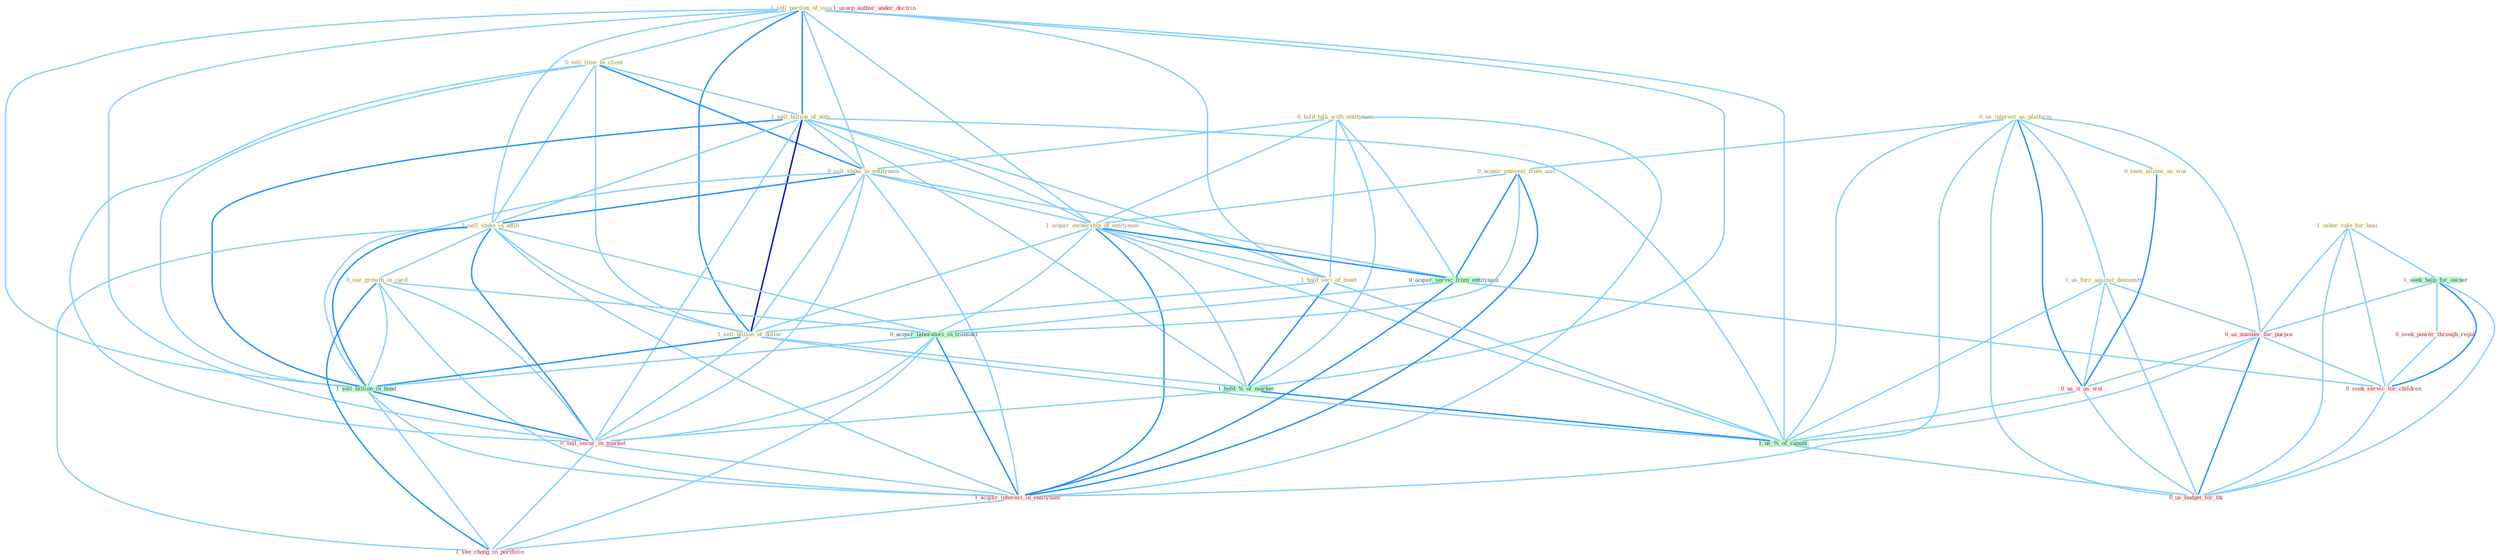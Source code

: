Graph G{ 
    node
    [shape=polygon,style=filled,width=.5,height=.06,color="#BDFCC9",fixedsize=true,fontsize=4,
    fontcolor="#2f4f4f"];
    {node
    [color="#ffffe0", fontcolor="#8b7d6b"] "1_sell_portion_of_issu " "0_sell_time_to_client " "1_sell_billion_of_note " "0_us_interest_as_platform " "1_us_forc_against_demonstr " "0_hold_talk_with_entitynam " "1_usher_rule_for_busi " "0_sell_stake_to_entitynam " "0_acquir_interest_from_unit " "0_seen_allianc_as_wai " "1_sell_stake_in_affili " "0_see_growth_in_card " "1_acquir_ownership_of_entitynam " "1_hold_seri_of_meet " "1_sell_billion_of_dollar "}
{node [color="#fff0f5", fontcolor="#b22222"] "0_seek_power_through_regul " "0_us_number_for_purpos " "0_us_it_as_wai " "1_usurp_author_under_doctrin " "0_sell_secur_in_market " "1_acquir_interest_in_entitynam " "0_seek_servic_for_children " "1_see_chang_in_portfolio " "0_us_budget_for_thi "}
edge [color="#B0E2FF"];

	"1_sell_portion_of_issu " -- "0_sell_time_to_client " [w="1", color="#87cefa" ];
	"1_sell_portion_of_issu " -- "1_sell_billion_of_note " [w="2", color="#1e90ff" , len=0.8];
	"1_sell_portion_of_issu " -- "0_sell_stake_to_entitynam " [w="1", color="#87cefa" ];
	"1_sell_portion_of_issu " -- "1_sell_stake_in_affili " [w="1", color="#87cefa" ];
	"1_sell_portion_of_issu " -- "1_acquir_ownership_of_entitynam " [w="1", color="#87cefa" ];
	"1_sell_portion_of_issu " -- "1_hold_seri_of_meet " [w="1", color="#87cefa" ];
	"1_sell_portion_of_issu " -- "1_sell_billion_of_dollar " [w="2", color="#1e90ff" , len=0.8];
	"1_sell_portion_of_issu " -- "1_hold_%_of_market " [w="1", color="#87cefa" ];
	"1_sell_portion_of_issu " -- "1_sell_billion_in_bond " [w="1", color="#87cefa" ];
	"1_sell_portion_of_issu " -- "1_us_%_of_capabl " [w="1", color="#87cefa" ];
	"1_sell_portion_of_issu " -- "0_sell_secur_in_market " [w="1", color="#87cefa" ];
	"0_sell_time_to_client " -- "1_sell_billion_of_note " [w="1", color="#87cefa" ];
	"0_sell_time_to_client " -- "0_sell_stake_to_entitynam " [w="2", color="#1e90ff" , len=0.8];
	"0_sell_time_to_client " -- "1_sell_stake_in_affili " [w="1", color="#87cefa" ];
	"0_sell_time_to_client " -- "1_sell_billion_of_dollar " [w="1", color="#87cefa" ];
	"0_sell_time_to_client " -- "1_sell_billion_in_bond " [w="1", color="#87cefa" ];
	"0_sell_time_to_client " -- "0_sell_secur_in_market " [w="1", color="#87cefa" ];
	"1_sell_billion_of_note " -- "0_sell_stake_to_entitynam " [w="1", color="#87cefa" ];
	"1_sell_billion_of_note " -- "1_sell_stake_in_affili " [w="1", color="#87cefa" ];
	"1_sell_billion_of_note " -- "1_acquir_ownership_of_entitynam " [w="1", color="#87cefa" ];
	"1_sell_billion_of_note " -- "1_hold_seri_of_meet " [w="1", color="#87cefa" ];
	"1_sell_billion_of_note " -- "1_sell_billion_of_dollar " [w="3", color="#0000cd" , len=0.6];
	"1_sell_billion_of_note " -- "1_hold_%_of_market " [w="1", color="#87cefa" ];
	"1_sell_billion_of_note " -- "1_sell_billion_in_bond " [w="2", color="#1e90ff" , len=0.8];
	"1_sell_billion_of_note " -- "1_us_%_of_capabl " [w="1", color="#87cefa" ];
	"1_sell_billion_of_note " -- "0_sell_secur_in_market " [w="1", color="#87cefa" ];
	"0_us_interest_as_platform " -- "1_us_forc_against_demonstr " [w="1", color="#87cefa" ];
	"0_us_interest_as_platform " -- "0_acquir_interest_from_unit " [w="1", color="#87cefa" ];
	"0_us_interest_as_platform " -- "0_seen_allianc_as_wai " [w="1", color="#87cefa" ];
	"0_us_interest_as_platform " -- "0_us_number_for_purpos " [w="1", color="#87cefa" ];
	"0_us_interest_as_platform " -- "0_us_it_as_wai " [w="2", color="#1e90ff" , len=0.8];
	"0_us_interest_as_platform " -- "1_us_%_of_capabl " [w="1", color="#87cefa" ];
	"0_us_interest_as_platform " -- "1_acquir_interest_in_entitynam " [w="1", color="#87cefa" ];
	"0_us_interest_as_platform " -- "0_us_budget_for_thi " [w="1", color="#87cefa" ];
	"1_us_forc_against_demonstr " -- "0_us_number_for_purpos " [w="1", color="#87cefa" ];
	"1_us_forc_against_demonstr " -- "0_us_it_as_wai " [w="1", color="#87cefa" ];
	"1_us_forc_against_demonstr " -- "1_us_%_of_capabl " [w="1", color="#87cefa" ];
	"1_us_forc_against_demonstr " -- "0_us_budget_for_thi " [w="1", color="#87cefa" ];
	"0_hold_talk_with_entitynam " -- "0_sell_stake_to_entitynam " [w="1", color="#87cefa" ];
	"0_hold_talk_with_entitynam " -- "1_acquir_ownership_of_entitynam " [w="1", color="#87cefa" ];
	"0_hold_talk_with_entitynam " -- "1_hold_seri_of_meet " [w="1", color="#87cefa" ];
	"0_hold_talk_with_entitynam " -- "0_acquir_servic_from_entitynam " [w="1", color="#87cefa" ];
	"0_hold_talk_with_entitynam " -- "1_hold_%_of_market " [w="1", color="#87cefa" ];
	"0_hold_talk_with_entitynam " -- "1_acquir_interest_in_entitynam " [w="1", color="#87cefa" ];
	"1_usher_rule_for_busi " -- "1_seek_help_for_owner " [w="1", color="#87cefa" ];
	"1_usher_rule_for_busi " -- "0_us_number_for_purpos " [w="1", color="#87cefa" ];
	"1_usher_rule_for_busi " -- "0_seek_servic_for_children " [w="1", color="#87cefa" ];
	"1_usher_rule_for_busi " -- "0_us_budget_for_thi " [w="1", color="#87cefa" ];
	"0_sell_stake_to_entitynam " -- "1_sell_stake_in_affili " [w="2", color="#1e90ff" , len=0.8];
	"0_sell_stake_to_entitynam " -- "1_acquir_ownership_of_entitynam " [w="1", color="#87cefa" ];
	"0_sell_stake_to_entitynam " -- "1_sell_billion_of_dollar " [w="1", color="#87cefa" ];
	"0_sell_stake_to_entitynam " -- "0_acquir_servic_from_entitynam " [w="1", color="#87cefa" ];
	"0_sell_stake_to_entitynam " -- "1_sell_billion_in_bond " [w="1", color="#87cefa" ];
	"0_sell_stake_to_entitynam " -- "0_sell_secur_in_market " [w="1", color="#87cefa" ];
	"0_sell_stake_to_entitynam " -- "1_acquir_interest_in_entitynam " [w="1", color="#87cefa" ];
	"0_acquir_interest_from_unit " -- "1_acquir_ownership_of_entitynam " [w="1", color="#87cefa" ];
	"0_acquir_interest_from_unit " -- "0_acquir_servic_from_entitynam " [w="2", color="#1e90ff" , len=0.8];
	"0_acquir_interest_from_unit " -- "0_acquir_laboratori_in_transact " [w="1", color="#87cefa" ];
	"0_acquir_interest_from_unit " -- "1_acquir_interest_in_entitynam " [w="2", color="#1e90ff" , len=0.8];
	"0_seen_allianc_as_wai " -- "0_us_it_as_wai " [w="2", color="#1e90ff" , len=0.8];
	"1_sell_stake_in_affili " -- "0_see_growth_in_card " [w="1", color="#87cefa" ];
	"1_sell_stake_in_affili " -- "1_sell_billion_of_dollar " [w="1", color="#87cefa" ];
	"1_sell_stake_in_affili " -- "0_acquir_laboratori_in_transact " [w="1", color="#87cefa" ];
	"1_sell_stake_in_affili " -- "1_sell_billion_in_bond " [w="2", color="#1e90ff" , len=0.8];
	"1_sell_stake_in_affili " -- "0_sell_secur_in_market " [w="2", color="#1e90ff" , len=0.8];
	"1_sell_stake_in_affili " -- "1_acquir_interest_in_entitynam " [w="1", color="#87cefa" ];
	"1_sell_stake_in_affili " -- "1_see_chang_in_portfolio " [w="1", color="#87cefa" ];
	"0_see_growth_in_card " -- "0_acquir_laboratori_in_transact " [w="1", color="#87cefa" ];
	"0_see_growth_in_card " -- "1_sell_billion_in_bond " [w="1", color="#87cefa" ];
	"0_see_growth_in_card " -- "0_sell_secur_in_market " [w="1", color="#87cefa" ];
	"0_see_growth_in_card " -- "1_acquir_interest_in_entitynam " [w="1", color="#87cefa" ];
	"0_see_growth_in_card " -- "1_see_chang_in_portfolio " [w="2", color="#1e90ff" , len=0.8];
	"1_acquir_ownership_of_entitynam " -- "1_hold_seri_of_meet " [w="1", color="#87cefa" ];
	"1_acquir_ownership_of_entitynam " -- "1_sell_billion_of_dollar " [w="1", color="#87cefa" ];
	"1_acquir_ownership_of_entitynam " -- "0_acquir_servic_from_entitynam " [w="2", color="#1e90ff" , len=0.8];
	"1_acquir_ownership_of_entitynam " -- "1_hold_%_of_market " [w="1", color="#87cefa" ];
	"1_acquir_ownership_of_entitynam " -- "0_acquir_laboratori_in_transact " [w="1", color="#87cefa" ];
	"1_acquir_ownership_of_entitynam " -- "1_us_%_of_capabl " [w="1", color="#87cefa" ];
	"1_acquir_ownership_of_entitynam " -- "1_acquir_interest_in_entitynam " [w="2", color="#1e90ff" , len=0.8];
	"1_hold_seri_of_meet " -- "1_sell_billion_of_dollar " [w="1", color="#87cefa" ];
	"1_hold_seri_of_meet " -- "1_hold_%_of_market " [w="2", color="#1e90ff" , len=0.8];
	"1_hold_seri_of_meet " -- "1_us_%_of_capabl " [w="1", color="#87cefa" ];
	"1_sell_billion_of_dollar " -- "1_hold_%_of_market " [w="1", color="#87cefa" ];
	"1_sell_billion_of_dollar " -- "1_sell_billion_in_bond " [w="2", color="#1e90ff" , len=0.8];
	"1_sell_billion_of_dollar " -- "1_us_%_of_capabl " [w="1", color="#87cefa" ];
	"1_sell_billion_of_dollar " -- "0_sell_secur_in_market " [w="1", color="#87cefa" ];
	"1_seek_help_for_owner " -- "0_seek_power_through_regul " [w="1", color="#87cefa" ];
	"1_seek_help_for_owner " -- "0_us_number_for_purpos " [w="1", color="#87cefa" ];
	"1_seek_help_for_owner " -- "0_seek_servic_for_children " [w="2", color="#1e90ff" , len=0.8];
	"1_seek_help_for_owner " -- "0_us_budget_for_thi " [w="1", color="#87cefa" ];
	"0_acquir_servic_from_entitynam " -- "0_acquir_laboratori_in_transact " [w="1", color="#87cefa" ];
	"0_acquir_servic_from_entitynam " -- "1_acquir_interest_in_entitynam " [w="2", color="#1e90ff" , len=0.8];
	"0_acquir_servic_from_entitynam " -- "0_seek_servic_for_children " [w="1", color="#87cefa" ];
	"1_hold_%_of_market " -- "1_us_%_of_capabl " [w="2", color="#1e90ff" , len=0.8];
	"1_hold_%_of_market " -- "0_sell_secur_in_market " [w="1", color="#87cefa" ];
	"0_seek_power_through_regul " -- "0_seek_servic_for_children " [w="1", color="#87cefa" ];
	"0_us_number_for_purpos " -- "0_us_it_as_wai " [w="1", color="#87cefa" ];
	"0_us_number_for_purpos " -- "1_us_%_of_capabl " [w="1", color="#87cefa" ];
	"0_us_number_for_purpos " -- "0_seek_servic_for_children " [w="1", color="#87cefa" ];
	"0_us_number_for_purpos " -- "0_us_budget_for_thi " [w="2", color="#1e90ff" , len=0.8];
	"0_acquir_laboratori_in_transact " -- "1_sell_billion_in_bond " [w="1", color="#87cefa" ];
	"0_acquir_laboratori_in_transact " -- "0_sell_secur_in_market " [w="1", color="#87cefa" ];
	"0_acquir_laboratori_in_transact " -- "1_acquir_interest_in_entitynam " [w="2", color="#1e90ff" , len=0.8];
	"0_acquir_laboratori_in_transact " -- "1_see_chang_in_portfolio " [w="1", color="#87cefa" ];
	"1_sell_billion_in_bond " -- "0_sell_secur_in_market " [w="2", color="#1e90ff" , len=0.8];
	"1_sell_billion_in_bond " -- "1_acquir_interest_in_entitynam " [w="1", color="#87cefa" ];
	"1_sell_billion_in_bond " -- "1_see_chang_in_portfolio " [w="1", color="#87cefa" ];
	"0_us_it_as_wai " -- "1_us_%_of_capabl " [w="1", color="#87cefa" ];
	"0_us_it_as_wai " -- "0_us_budget_for_thi " [w="1", color="#87cefa" ];
	"1_us_%_of_capabl " -- "0_us_budget_for_thi " [w="1", color="#87cefa" ];
	"0_sell_secur_in_market " -- "1_acquir_interest_in_entitynam " [w="1", color="#87cefa" ];
	"0_sell_secur_in_market " -- "1_see_chang_in_portfolio " [w="1", color="#87cefa" ];
	"1_acquir_interest_in_entitynam " -- "1_see_chang_in_portfolio " [w="1", color="#87cefa" ];
	"0_seek_servic_for_children " -- "0_us_budget_for_thi " [w="1", color="#87cefa" ];
}